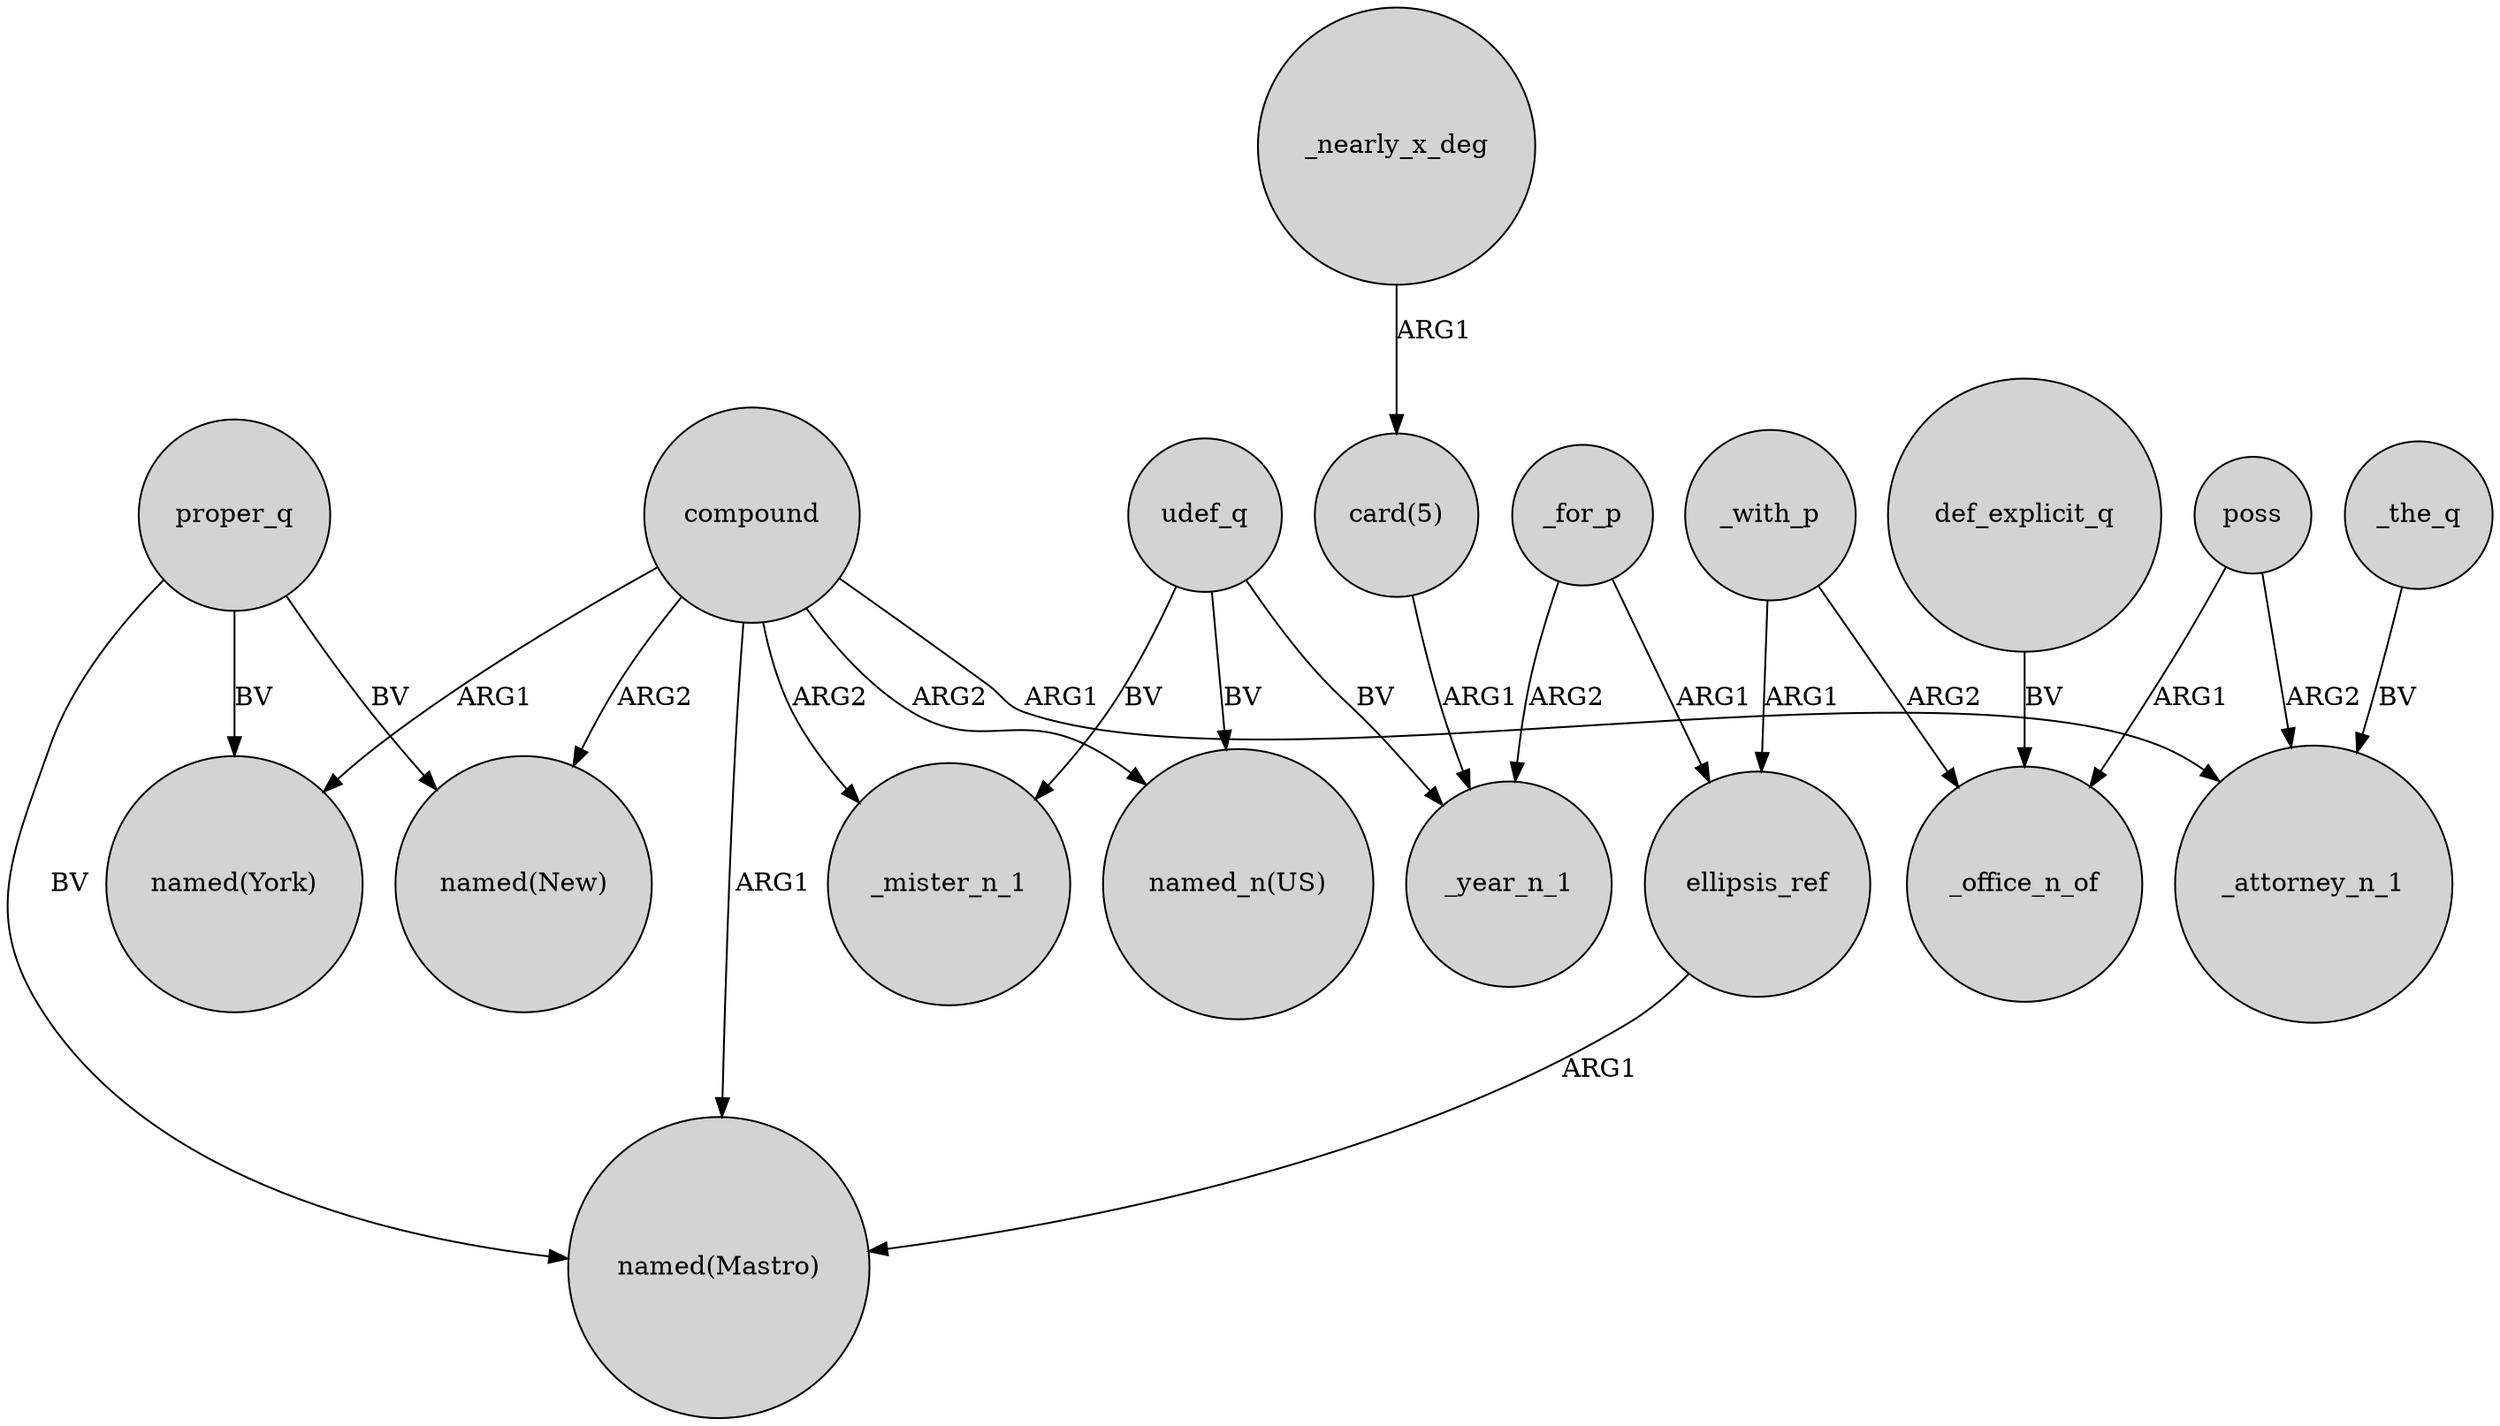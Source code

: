 digraph {
	node [shape=circle style=filled]
	compound -> "named(Mastro)" [label=ARG1]
	compound -> "named(New)" [label=ARG2]
	udef_q -> "named_n(US)" [label=BV]
	_for_p -> _year_n_1 [label=ARG2]
	"card(5)" -> _year_n_1 [label=ARG1]
	_nearly_x_deg -> "card(5)" [label=ARG1]
	proper_q -> "named(New)" [label=BV]
	def_explicit_q -> _office_n_of [label=BV]
	compound -> _mister_n_1 [label=ARG2]
	udef_q -> _mister_n_1 [label=BV]
	_with_p -> _office_n_of [label=ARG2]
	compound -> "named_n(US)" [label=ARG2]
	_for_p -> ellipsis_ref [label=ARG1]
	compound -> "named(York)" [label=ARG1]
	poss -> _attorney_n_1 [label=ARG2]
	poss -> _office_n_of [label=ARG1]
	proper_q -> "named(Mastro)" [label=BV]
	_with_p -> ellipsis_ref [label=ARG1]
	compound -> _attorney_n_1 [label=ARG1]
	udef_q -> _year_n_1 [label=BV]
	ellipsis_ref -> "named(Mastro)" [label=ARG1]
	proper_q -> "named(York)" [label=BV]
	_the_q -> _attorney_n_1 [label=BV]
}
